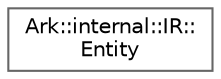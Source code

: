digraph "Graphical Class Hierarchy"
{
 // INTERACTIVE_SVG=YES
 // LATEX_PDF_SIZE
  bgcolor="transparent";
  edge [fontname=Helvetica,fontsize=10,labelfontname=Helvetica,labelfontsize=10];
  node [fontname=Helvetica,fontsize=10,shape=box,height=0.2,width=0.4];
  rankdir="LR";
  Node0 [id="Node000000",label="Ark::internal::IR::\lEntity",height=0.2,width=0.4,color="grey40", fillcolor="white", style="filled",URL="$dc/d35/classArk_1_1internal_1_1IR_1_1Entity.html",tooltip=" "];
}
